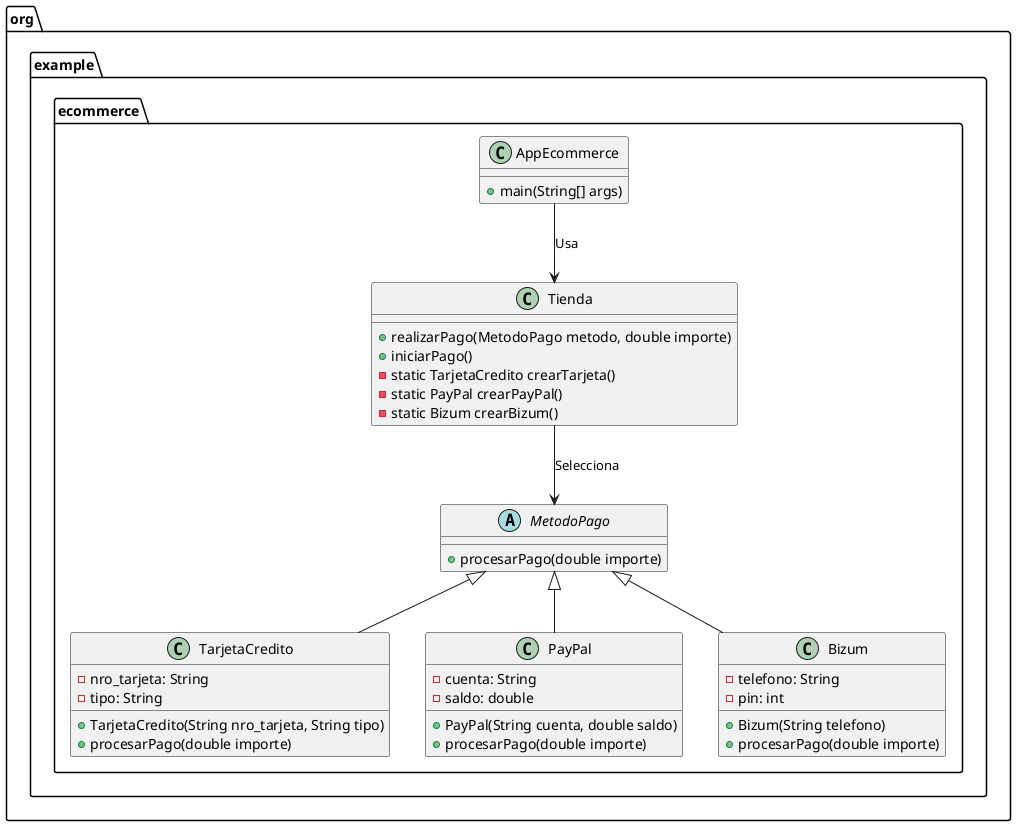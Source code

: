@startuml
package "org.example.ecommerce" {

    class AppEcommerce {
        + main(String[] args)
    }

    abstract class MetodoPago {
        + procesarPago(double importe)
    }

    class Tienda {
        + realizarPago(MetodoPago metodo, double importe)
        + iniciarPago()
        - static TarjetaCredito crearTarjeta()
        - static PayPal crearPayPal()
        - static Bizum crearBizum()
    }

    class TarjetaCredito {
        - nro_tarjeta: String
        - tipo: String
        + TarjetaCredito(String nro_tarjeta, String tipo)
        + procesarPago(double importe)
    }

    class PayPal {
        - cuenta: String
        - saldo: double
        + PayPal(String cuenta, double saldo)
        + procesarPago(double importe)
    }

    class Bizum {
        - telefono: String
        - pin: int
        + Bizum(String telefono)
        + procesarPago(double importe)
    }

    AppEcommerce --> Tienda : "Usa"
    MetodoPago <|-- TarjetaCredito
    MetodoPago <|-- PayPal
    MetodoPago <|-- Bizum
    Tienda --> MetodoPago : "Selecciona"
}
@enduml